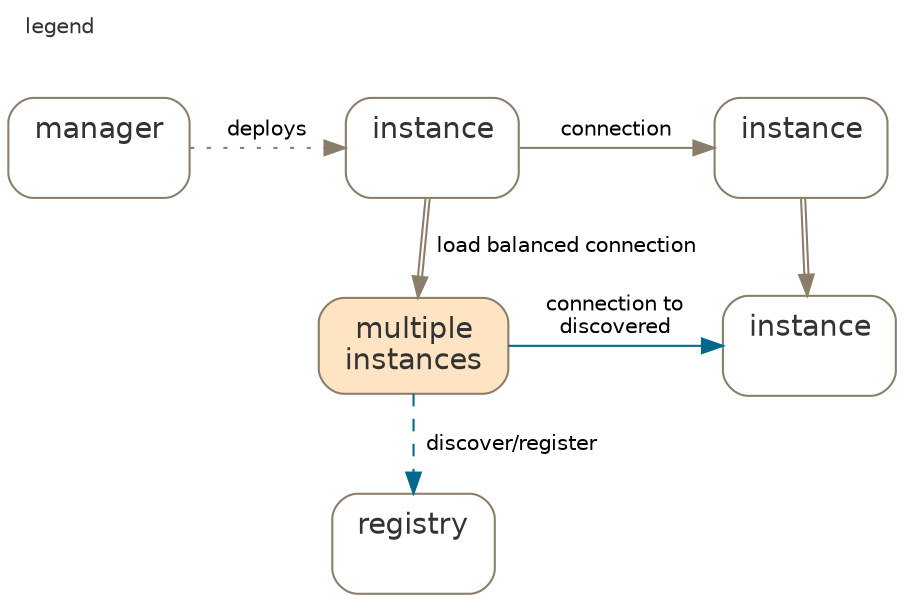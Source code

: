 digraph {
 graph [ fontname = helvetica, nodesep = 0.5, label = <legend<BR/><BR/><BR/>>, labelloc=top, fontcolor = grey20, bgcolor = white, labeljust=left, fontsize = 10 ]
 node [ fontname = helvetica, shape = box, style = "filled,rounded", color = bisque4, fontcolor = grey20, fillcolor = white, fontsize = 14 ]
 edge [ fontname = helvetica, color = "bisque4" , fontsize = 10 ]
 process_131 [ label = <<TABLE BORDER="0"><TR><TD>manager</TD></TR><TR><TD><FONT POINT-SIZE="10"> </FONT></TD></TR></TABLE>> ];
 process_132 [ label = <<TABLE BORDER="0"><TR><TD>instance</TD></TR><TR><TD><FONT POINT-SIZE="10"> </FONT></TD></TR></TABLE>> ];
 process_134x [ label = <<TABLE BORDER="0"><TR><TD>multiple<BR/>instances</TD></TR></TABLE>>, fillcolor=bisque ];
 process_132x [ label = <<TABLE BORDER="0"><TR><TD>registry</TD></TR><TR><TD><FONT POINT-SIZE="10"> </FONT></TD></TR></TABLE>> ];
 subgraph cluster_host_140 {
   graph [ label="host", penwidth = 2, color = lightcyan3, fillcolor=invis ,style=filled ];
   process_138 [ label = <<TABLE BORDER="0"><TR><TD>instance</TD></TR><TR><TD><FONT POINT-SIZE="10"> </FONT></TD></TR></TABLE>> ];
 } 
 subgraph cluster_host_141 {
   graph [ label="cluster", penwidth = 2, color = lightcyan3, fillcolor=lightcyan2 ,style=filled ];
   process_138x [ label = <<TABLE BORDER="0"><TR><TD>instance</TD></TR><TR><TD><FONT POINT-SIZE="10"> </FONT></TD></TR></TABLE>> ];
 }
 { rank = same process_131 process_132 process_138 }
 { rank = same process_134x process_138x }
 process_131 -> process_132 [ label = "deploys", style = "dotted" ]
 process_132 -> process_138 [ label = "connection" ]
 process_132 -> process_134x [ color = "bisque4:bisque4", label = "  load balanced connection" ];
 process_138 -> process_138x [ color = "bisque4:bisque4" ];
 process_134x -> process_132x [ color = deepskyblue4, style = dashed, label="  discover/register" ];
 process_134x -> process_138x [ color = deepskyblue4, label = <connection to<BR/>discovered> ];
}